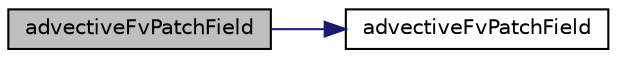 digraph "advectiveFvPatchField"
{
  bgcolor="transparent";
  edge [fontname="Helvetica",fontsize="10",labelfontname="Helvetica",labelfontsize="10"];
  node [fontname="Helvetica",fontsize="10",shape=record];
  rankdir="LR";
  Node1 [label="advectiveFvPatchField",height=0.2,width=0.4,color="black", fillcolor="grey75", style="filled", fontcolor="black"];
  Node1 -> Node2 [color="midnightblue",fontsize="10",style="solid",fontname="Helvetica"];
  Node2 [label="advectiveFvPatchField",height=0.2,width=0.4,color="black",URL="$a00032.html#a3a4545613ae40ef76ad1664be8d51ee7",tooltip="Construct from patch and internal field. "];
}
